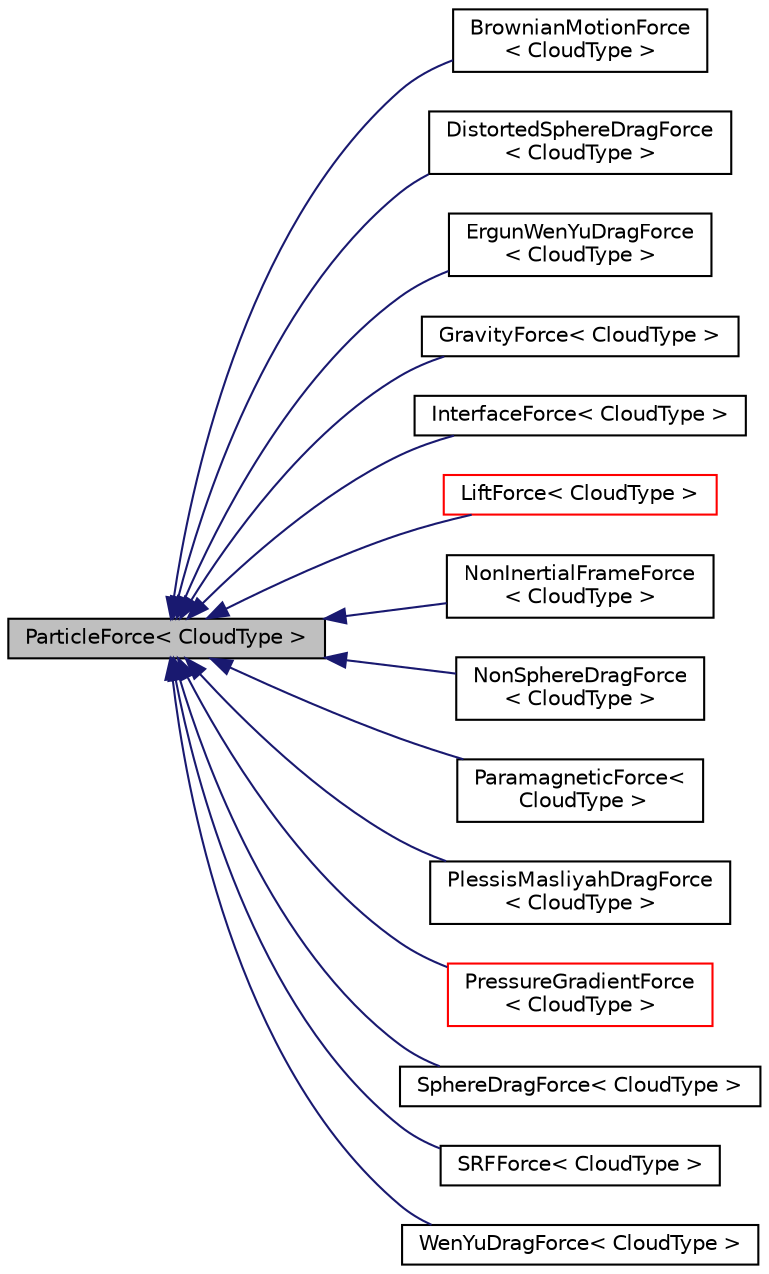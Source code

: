 digraph "ParticleForce&lt; CloudType &gt;"
{
  bgcolor="transparent";
  edge [fontname="Helvetica",fontsize="10",labelfontname="Helvetica",labelfontsize="10"];
  node [fontname="Helvetica",fontsize="10",shape=record];
  rankdir="LR";
  Node1 [label="ParticleForce\< CloudType \>",height=0.2,width=0.4,color="black", fillcolor="grey75", style="filled" fontcolor="black"];
  Node1 -> Node2 [dir="back",color="midnightblue",fontsize="10",style="solid",fontname="Helvetica"];
  Node2 [label="BrownianMotionForce\l\< CloudType \>",height=0.2,width=0.4,color="black",URL="$classFoam_1_1BrownianMotionForce.html",tooltip="Calculates particle Brownian motion force. "];
  Node1 -> Node3 [dir="back",color="midnightblue",fontsize="10",style="solid",fontname="Helvetica"];
  Node3 [label="DistortedSphereDragForce\l\< CloudType \>",height=0.2,width=0.4,color="black",URL="$classFoam_1_1DistortedSphereDragForce.html",tooltip="Drag model based on assumption of distorted spheres according to: "];
  Node1 -> Node4 [dir="back",color="midnightblue",fontsize="10",style="solid",fontname="Helvetica"];
  Node4 [label="ErgunWenYuDragForce\l\< CloudType \>",height=0.2,width=0.4,color="black",URL="$classFoam_1_1ErgunWenYuDragForce.html",tooltip="Ergun-Wen-Yu drag model for solid spheres. "];
  Node1 -> Node5 [dir="back",color="midnightblue",fontsize="10",style="solid",fontname="Helvetica"];
  Node5 [label="GravityForce\< CloudType \>",height=0.2,width=0.4,color="black",URL="$classFoam_1_1GravityForce.html",tooltip="Calculates particle gravity force. "];
  Node1 -> Node6 [dir="back",color="midnightblue",fontsize="10",style="solid",fontname="Helvetica"];
  Node6 [label="InterfaceForce\< CloudType \>",height=0.2,width=0.4,color="black",URL="$classFoam_1_1InterfaceForce.html",tooltip="Vector force apply to particles to avoid the crossing of particles from one phase to the other..."];
  Node1 -> Node7 [dir="back",color="midnightblue",fontsize="10",style="solid",fontname="Helvetica"];
  Node7 [label="LiftForce\< CloudType \>",height=0.2,width=0.4,color="red",URL="$classFoam_1_1LiftForce.html",tooltip="Base class for particle lift force models. "];
  Node1 -> Node8 [dir="back",color="midnightblue",fontsize="10",style="solid",fontname="Helvetica"];
  Node8 [label="NonInertialFrameForce\l\< CloudType \>",height=0.2,width=0.4,color="black",URL="$classFoam_1_1NonInertialFrameForce.html",tooltip="Calculates particle non-inertial reference frame force. Variable names as from Landau and Lifshitz..."];
  Node1 -> Node9 [dir="back",color="midnightblue",fontsize="10",style="solid",fontname="Helvetica"];
  Node9 [label="NonSphereDragForce\l\< CloudType \>",height=0.2,width=0.4,color="black",URL="$classFoam_1_1NonSphereDragForce.html",tooltip="Drag model for non-spherical particles. "];
  Node1 -> Node10 [dir="back",color="midnightblue",fontsize="10",style="solid",fontname="Helvetica"];
  Node10 [label="ParamagneticForce\<\l CloudType \>",height=0.2,width=0.4,color="black",URL="$classFoam_1_1ParamagneticForce.html",tooltip="Calculates particle paramagnetic (magnetic field) force. "];
  Node1 -> Node11 [dir="back",color="midnightblue",fontsize="10",style="solid",fontname="Helvetica"];
  Node11 [label="PlessisMasliyahDragForce\l\< CloudType \>",height=0.2,width=0.4,color="black",URL="$classFoam_1_1PlessisMasliyahDragForce.html",tooltip="PlessisMasliyahDragForce drag model for solid spheres. "];
  Node1 -> Node12 [dir="back",color="midnightblue",fontsize="10",style="solid",fontname="Helvetica"];
  Node12 [label="PressureGradientForce\l\< CloudType \>",height=0.2,width=0.4,color="red",URL="$classFoam_1_1PressureGradientForce.html",tooltip="Calculates particle pressure gradient force. "];
  Node1 -> Node13 [dir="back",color="midnightblue",fontsize="10",style="solid",fontname="Helvetica"];
  Node13 [label="SphereDragForce\< CloudType \>",height=0.2,width=0.4,color="black",URL="$classFoam_1_1SphereDragForce.html",tooltip="Drag model based on assumption of solid spheres. "];
  Node1 -> Node14 [dir="back",color="midnightblue",fontsize="10",style="solid",fontname="Helvetica"];
  Node14 [label="SRFForce\< CloudType \>",height=0.2,width=0.4,color="black",URL="$classFoam_1_1SRFForce.html",tooltip="Calculates particle SRF reference frame force. "];
  Node1 -> Node15 [dir="back",color="midnightblue",fontsize="10",style="solid",fontname="Helvetica"];
  Node15 [label="WenYuDragForce\< CloudType \>",height=0.2,width=0.4,color="black",URL="$classFoam_1_1WenYuDragForce.html",tooltip="Wen-Yu drag model for solid spheres. "];
}
